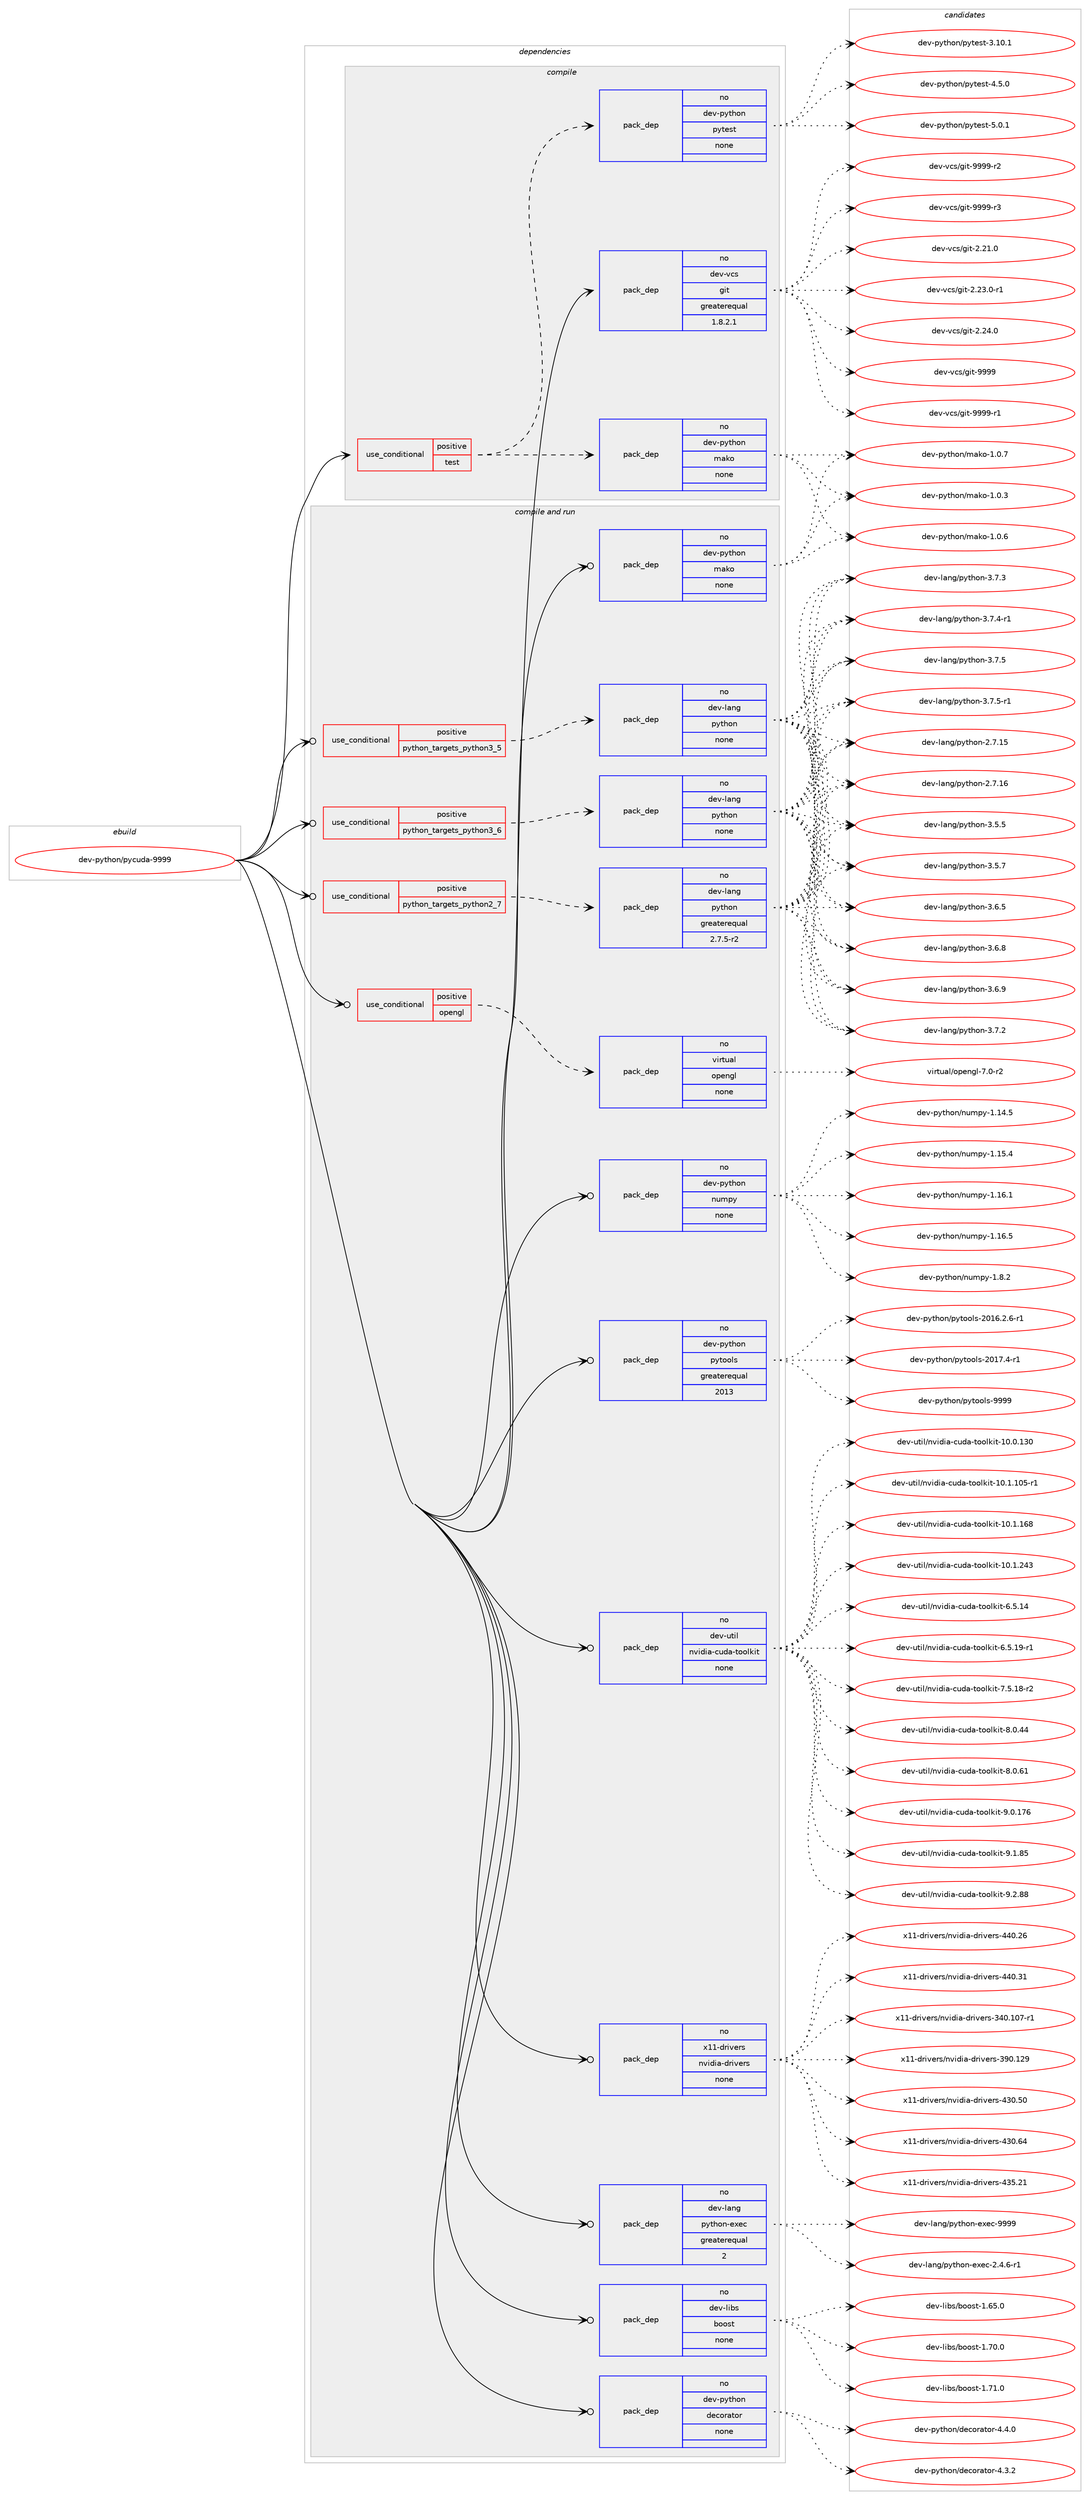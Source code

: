 digraph prolog {

# *************
# Graph options
# *************

newrank=true;
concentrate=true;
compound=true;
graph [rankdir=LR,fontname=Helvetica,fontsize=10,ranksep=1.5];#, ranksep=2.5, nodesep=0.2];
edge  [arrowhead=vee];
node  [fontname=Helvetica,fontsize=10];

# **********
# The ebuild
# **********

subgraph cluster_leftcol {
color=gray;
rank=same;
label=<<i>ebuild</i>>;
id [label="dev-python/pycuda-9999", color=red, width=4, href="../dev-python/pycuda-9999.svg"];
}

# ****************
# The dependencies
# ****************

subgraph cluster_midcol {
color=gray;
label=<<i>dependencies</i>>;
subgraph cluster_compile {
fillcolor="#eeeeee";
style=filled;
label=<<i>compile</i>>;
subgraph cond145599 {
dependency625079 [label=<<TABLE BORDER="0" CELLBORDER="1" CELLSPACING="0" CELLPADDING="4"><TR><TD ROWSPAN="3" CELLPADDING="10">use_conditional</TD></TR><TR><TD>positive</TD></TR><TR><TD>test</TD></TR></TABLE>>, shape=none, color=red];
subgraph pack467636 {
dependency625080 [label=<<TABLE BORDER="0" CELLBORDER="1" CELLSPACING="0" CELLPADDING="4" WIDTH="220"><TR><TD ROWSPAN="6" CELLPADDING="30">pack_dep</TD></TR><TR><TD WIDTH="110">no</TD></TR><TR><TD>dev-python</TD></TR><TR><TD>mako</TD></TR><TR><TD>none</TD></TR><TR><TD></TD></TR></TABLE>>, shape=none, color=blue];
}
dependency625079:e -> dependency625080:w [weight=20,style="dashed",arrowhead="vee"];
subgraph pack467637 {
dependency625081 [label=<<TABLE BORDER="0" CELLBORDER="1" CELLSPACING="0" CELLPADDING="4" WIDTH="220"><TR><TD ROWSPAN="6" CELLPADDING="30">pack_dep</TD></TR><TR><TD WIDTH="110">no</TD></TR><TR><TD>dev-python</TD></TR><TR><TD>pytest</TD></TR><TR><TD>none</TD></TR><TR><TD></TD></TR></TABLE>>, shape=none, color=blue];
}
dependency625079:e -> dependency625081:w [weight=20,style="dashed",arrowhead="vee"];
}
id:e -> dependency625079:w [weight=20,style="solid",arrowhead="vee"];
subgraph pack467638 {
dependency625082 [label=<<TABLE BORDER="0" CELLBORDER="1" CELLSPACING="0" CELLPADDING="4" WIDTH="220"><TR><TD ROWSPAN="6" CELLPADDING="30">pack_dep</TD></TR><TR><TD WIDTH="110">no</TD></TR><TR><TD>dev-vcs</TD></TR><TR><TD>git</TD></TR><TR><TD>greaterequal</TD></TR><TR><TD>1.8.2.1</TD></TR></TABLE>>, shape=none, color=blue];
}
id:e -> dependency625082:w [weight=20,style="solid",arrowhead="vee"];
}
subgraph cluster_compileandrun {
fillcolor="#eeeeee";
style=filled;
label=<<i>compile and run</i>>;
subgraph cond145600 {
dependency625083 [label=<<TABLE BORDER="0" CELLBORDER="1" CELLSPACING="0" CELLPADDING="4"><TR><TD ROWSPAN="3" CELLPADDING="10">use_conditional</TD></TR><TR><TD>positive</TD></TR><TR><TD>opengl</TD></TR></TABLE>>, shape=none, color=red];
subgraph pack467639 {
dependency625084 [label=<<TABLE BORDER="0" CELLBORDER="1" CELLSPACING="0" CELLPADDING="4" WIDTH="220"><TR><TD ROWSPAN="6" CELLPADDING="30">pack_dep</TD></TR><TR><TD WIDTH="110">no</TD></TR><TR><TD>virtual</TD></TR><TR><TD>opengl</TD></TR><TR><TD>none</TD></TR><TR><TD></TD></TR></TABLE>>, shape=none, color=blue];
}
dependency625083:e -> dependency625084:w [weight=20,style="dashed",arrowhead="vee"];
}
id:e -> dependency625083:w [weight=20,style="solid",arrowhead="odotvee"];
subgraph cond145601 {
dependency625085 [label=<<TABLE BORDER="0" CELLBORDER="1" CELLSPACING="0" CELLPADDING="4"><TR><TD ROWSPAN="3" CELLPADDING="10">use_conditional</TD></TR><TR><TD>positive</TD></TR><TR><TD>python_targets_python2_7</TD></TR></TABLE>>, shape=none, color=red];
subgraph pack467640 {
dependency625086 [label=<<TABLE BORDER="0" CELLBORDER="1" CELLSPACING="0" CELLPADDING="4" WIDTH="220"><TR><TD ROWSPAN="6" CELLPADDING="30">pack_dep</TD></TR><TR><TD WIDTH="110">no</TD></TR><TR><TD>dev-lang</TD></TR><TR><TD>python</TD></TR><TR><TD>greaterequal</TD></TR><TR><TD>2.7.5-r2</TD></TR></TABLE>>, shape=none, color=blue];
}
dependency625085:e -> dependency625086:w [weight=20,style="dashed",arrowhead="vee"];
}
id:e -> dependency625085:w [weight=20,style="solid",arrowhead="odotvee"];
subgraph cond145602 {
dependency625087 [label=<<TABLE BORDER="0" CELLBORDER="1" CELLSPACING="0" CELLPADDING="4"><TR><TD ROWSPAN="3" CELLPADDING="10">use_conditional</TD></TR><TR><TD>positive</TD></TR><TR><TD>python_targets_python3_5</TD></TR></TABLE>>, shape=none, color=red];
subgraph pack467641 {
dependency625088 [label=<<TABLE BORDER="0" CELLBORDER="1" CELLSPACING="0" CELLPADDING="4" WIDTH="220"><TR><TD ROWSPAN="6" CELLPADDING="30">pack_dep</TD></TR><TR><TD WIDTH="110">no</TD></TR><TR><TD>dev-lang</TD></TR><TR><TD>python</TD></TR><TR><TD>none</TD></TR><TR><TD></TD></TR></TABLE>>, shape=none, color=blue];
}
dependency625087:e -> dependency625088:w [weight=20,style="dashed",arrowhead="vee"];
}
id:e -> dependency625087:w [weight=20,style="solid",arrowhead="odotvee"];
subgraph cond145603 {
dependency625089 [label=<<TABLE BORDER="0" CELLBORDER="1" CELLSPACING="0" CELLPADDING="4"><TR><TD ROWSPAN="3" CELLPADDING="10">use_conditional</TD></TR><TR><TD>positive</TD></TR><TR><TD>python_targets_python3_6</TD></TR></TABLE>>, shape=none, color=red];
subgraph pack467642 {
dependency625090 [label=<<TABLE BORDER="0" CELLBORDER="1" CELLSPACING="0" CELLPADDING="4" WIDTH="220"><TR><TD ROWSPAN="6" CELLPADDING="30">pack_dep</TD></TR><TR><TD WIDTH="110">no</TD></TR><TR><TD>dev-lang</TD></TR><TR><TD>python</TD></TR><TR><TD>none</TD></TR><TR><TD></TD></TR></TABLE>>, shape=none, color=blue];
}
dependency625089:e -> dependency625090:w [weight=20,style="dashed",arrowhead="vee"];
}
id:e -> dependency625089:w [weight=20,style="solid",arrowhead="odotvee"];
subgraph pack467643 {
dependency625091 [label=<<TABLE BORDER="0" CELLBORDER="1" CELLSPACING="0" CELLPADDING="4" WIDTH="220"><TR><TD ROWSPAN="6" CELLPADDING="30">pack_dep</TD></TR><TR><TD WIDTH="110">no</TD></TR><TR><TD>dev-lang</TD></TR><TR><TD>python-exec</TD></TR><TR><TD>greaterequal</TD></TR><TR><TD>2</TD></TR></TABLE>>, shape=none, color=blue];
}
id:e -> dependency625091:w [weight=20,style="solid",arrowhead="odotvee"];
subgraph pack467644 {
dependency625092 [label=<<TABLE BORDER="0" CELLBORDER="1" CELLSPACING="0" CELLPADDING="4" WIDTH="220"><TR><TD ROWSPAN="6" CELLPADDING="30">pack_dep</TD></TR><TR><TD WIDTH="110">no</TD></TR><TR><TD>dev-libs</TD></TR><TR><TD>boost</TD></TR><TR><TD>none</TD></TR><TR><TD></TD></TR></TABLE>>, shape=none, color=blue];
}
id:e -> dependency625092:w [weight=20,style="solid",arrowhead="odotvee"];
subgraph pack467645 {
dependency625093 [label=<<TABLE BORDER="0" CELLBORDER="1" CELLSPACING="0" CELLPADDING="4" WIDTH="220"><TR><TD ROWSPAN="6" CELLPADDING="30">pack_dep</TD></TR><TR><TD WIDTH="110">no</TD></TR><TR><TD>dev-python</TD></TR><TR><TD>decorator</TD></TR><TR><TD>none</TD></TR><TR><TD></TD></TR></TABLE>>, shape=none, color=blue];
}
id:e -> dependency625093:w [weight=20,style="solid",arrowhead="odotvee"];
subgraph pack467646 {
dependency625094 [label=<<TABLE BORDER="0" CELLBORDER="1" CELLSPACING="0" CELLPADDING="4" WIDTH="220"><TR><TD ROWSPAN="6" CELLPADDING="30">pack_dep</TD></TR><TR><TD WIDTH="110">no</TD></TR><TR><TD>dev-python</TD></TR><TR><TD>mako</TD></TR><TR><TD>none</TD></TR><TR><TD></TD></TR></TABLE>>, shape=none, color=blue];
}
id:e -> dependency625094:w [weight=20,style="solid",arrowhead="odotvee"];
subgraph pack467647 {
dependency625095 [label=<<TABLE BORDER="0" CELLBORDER="1" CELLSPACING="0" CELLPADDING="4" WIDTH="220"><TR><TD ROWSPAN="6" CELLPADDING="30">pack_dep</TD></TR><TR><TD WIDTH="110">no</TD></TR><TR><TD>dev-python</TD></TR><TR><TD>numpy</TD></TR><TR><TD>none</TD></TR><TR><TD></TD></TR></TABLE>>, shape=none, color=blue];
}
id:e -> dependency625095:w [weight=20,style="solid",arrowhead="odotvee"];
subgraph pack467648 {
dependency625096 [label=<<TABLE BORDER="0" CELLBORDER="1" CELLSPACING="0" CELLPADDING="4" WIDTH="220"><TR><TD ROWSPAN="6" CELLPADDING="30">pack_dep</TD></TR><TR><TD WIDTH="110">no</TD></TR><TR><TD>dev-python</TD></TR><TR><TD>pytools</TD></TR><TR><TD>greaterequal</TD></TR><TR><TD>2013</TD></TR></TABLE>>, shape=none, color=blue];
}
id:e -> dependency625096:w [weight=20,style="solid",arrowhead="odotvee"];
subgraph pack467649 {
dependency625097 [label=<<TABLE BORDER="0" CELLBORDER="1" CELLSPACING="0" CELLPADDING="4" WIDTH="220"><TR><TD ROWSPAN="6" CELLPADDING="30">pack_dep</TD></TR><TR><TD WIDTH="110">no</TD></TR><TR><TD>dev-util</TD></TR><TR><TD>nvidia-cuda-toolkit</TD></TR><TR><TD>none</TD></TR><TR><TD></TD></TR></TABLE>>, shape=none, color=blue];
}
id:e -> dependency625097:w [weight=20,style="solid",arrowhead="odotvee"];
subgraph pack467650 {
dependency625098 [label=<<TABLE BORDER="0" CELLBORDER="1" CELLSPACING="0" CELLPADDING="4" WIDTH="220"><TR><TD ROWSPAN="6" CELLPADDING="30">pack_dep</TD></TR><TR><TD WIDTH="110">no</TD></TR><TR><TD>x11-drivers</TD></TR><TR><TD>nvidia-drivers</TD></TR><TR><TD>none</TD></TR><TR><TD></TD></TR></TABLE>>, shape=none, color=blue];
}
id:e -> dependency625098:w [weight=20,style="solid",arrowhead="odotvee"];
}
subgraph cluster_run {
fillcolor="#eeeeee";
style=filled;
label=<<i>run</i>>;
}
}

# **************
# The candidates
# **************

subgraph cluster_choices {
rank=same;
color=gray;
label=<<i>candidates</i>>;

subgraph choice467636 {
color=black;
nodesep=1;
choice100101118451121211161041111104710997107111454946484651 [label="dev-python/mako-1.0.3", color=red, width=4,href="../dev-python/mako-1.0.3.svg"];
choice100101118451121211161041111104710997107111454946484654 [label="dev-python/mako-1.0.6", color=red, width=4,href="../dev-python/mako-1.0.6.svg"];
choice100101118451121211161041111104710997107111454946484655 [label="dev-python/mako-1.0.7", color=red, width=4,href="../dev-python/mako-1.0.7.svg"];
dependency625080:e -> choice100101118451121211161041111104710997107111454946484651:w [style=dotted,weight="100"];
dependency625080:e -> choice100101118451121211161041111104710997107111454946484654:w [style=dotted,weight="100"];
dependency625080:e -> choice100101118451121211161041111104710997107111454946484655:w [style=dotted,weight="100"];
}
subgraph choice467637 {
color=black;
nodesep=1;
choice100101118451121211161041111104711212111610111511645514649484649 [label="dev-python/pytest-3.10.1", color=red, width=4,href="../dev-python/pytest-3.10.1.svg"];
choice1001011184511212111610411111047112121116101115116455246534648 [label="dev-python/pytest-4.5.0", color=red, width=4,href="../dev-python/pytest-4.5.0.svg"];
choice1001011184511212111610411111047112121116101115116455346484649 [label="dev-python/pytest-5.0.1", color=red, width=4,href="../dev-python/pytest-5.0.1.svg"];
dependency625081:e -> choice100101118451121211161041111104711212111610111511645514649484649:w [style=dotted,weight="100"];
dependency625081:e -> choice1001011184511212111610411111047112121116101115116455246534648:w [style=dotted,weight="100"];
dependency625081:e -> choice1001011184511212111610411111047112121116101115116455346484649:w [style=dotted,weight="100"];
}
subgraph choice467638 {
color=black;
nodesep=1;
choice10010111845118991154710310511645504650494648 [label="dev-vcs/git-2.21.0", color=red, width=4,href="../dev-vcs/git-2.21.0.svg"];
choice100101118451189911547103105116455046505146484511449 [label="dev-vcs/git-2.23.0-r1", color=red, width=4,href="../dev-vcs/git-2.23.0-r1.svg"];
choice10010111845118991154710310511645504650524648 [label="dev-vcs/git-2.24.0", color=red, width=4,href="../dev-vcs/git-2.24.0.svg"];
choice1001011184511899115471031051164557575757 [label="dev-vcs/git-9999", color=red, width=4,href="../dev-vcs/git-9999.svg"];
choice10010111845118991154710310511645575757574511449 [label="dev-vcs/git-9999-r1", color=red, width=4,href="../dev-vcs/git-9999-r1.svg"];
choice10010111845118991154710310511645575757574511450 [label="dev-vcs/git-9999-r2", color=red, width=4,href="../dev-vcs/git-9999-r2.svg"];
choice10010111845118991154710310511645575757574511451 [label="dev-vcs/git-9999-r3", color=red, width=4,href="../dev-vcs/git-9999-r3.svg"];
dependency625082:e -> choice10010111845118991154710310511645504650494648:w [style=dotted,weight="100"];
dependency625082:e -> choice100101118451189911547103105116455046505146484511449:w [style=dotted,weight="100"];
dependency625082:e -> choice10010111845118991154710310511645504650524648:w [style=dotted,weight="100"];
dependency625082:e -> choice1001011184511899115471031051164557575757:w [style=dotted,weight="100"];
dependency625082:e -> choice10010111845118991154710310511645575757574511449:w [style=dotted,weight="100"];
dependency625082:e -> choice10010111845118991154710310511645575757574511450:w [style=dotted,weight="100"];
dependency625082:e -> choice10010111845118991154710310511645575757574511451:w [style=dotted,weight="100"];
}
subgraph choice467639 {
color=black;
nodesep=1;
choice1181051141161179710847111112101110103108455546484511450 [label="virtual/opengl-7.0-r2", color=red, width=4,href="../virtual/opengl-7.0-r2.svg"];
dependency625084:e -> choice1181051141161179710847111112101110103108455546484511450:w [style=dotted,weight="100"];
}
subgraph choice467640 {
color=black;
nodesep=1;
choice10010111845108971101034711212111610411111045504655464953 [label="dev-lang/python-2.7.15", color=red, width=4,href="../dev-lang/python-2.7.15.svg"];
choice10010111845108971101034711212111610411111045504655464954 [label="dev-lang/python-2.7.16", color=red, width=4,href="../dev-lang/python-2.7.16.svg"];
choice100101118451089711010347112121116104111110455146534653 [label="dev-lang/python-3.5.5", color=red, width=4,href="../dev-lang/python-3.5.5.svg"];
choice100101118451089711010347112121116104111110455146534655 [label="dev-lang/python-3.5.7", color=red, width=4,href="../dev-lang/python-3.5.7.svg"];
choice100101118451089711010347112121116104111110455146544653 [label="dev-lang/python-3.6.5", color=red, width=4,href="../dev-lang/python-3.6.5.svg"];
choice100101118451089711010347112121116104111110455146544656 [label="dev-lang/python-3.6.8", color=red, width=4,href="../dev-lang/python-3.6.8.svg"];
choice100101118451089711010347112121116104111110455146544657 [label="dev-lang/python-3.6.9", color=red, width=4,href="../dev-lang/python-3.6.9.svg"];
choice100101118451089711010347112121116104111110455146554650 [label="dev-lang/python-3.7.2", color=red, width=4,href="../dev-lang/python-3.7.2.svg"];
choice100101118451089711010347112121116104111110455146554651 [label="dev-lang/python-3.7.3", color=red, width=4,href="../dev-lang/python-3.7.3.svg"];
choice1001011184510897110103471121211161041111104551465546524511449 [label="dev-lang/python-3.7.4-r1", color=red, width=4,href="../dev-lang/python-3.7.4-r1.svg"];
choice100101118451089711010347112121116104111110455146554653 [label="dev-lang/python-3.7.5", color=red, width=4,href="../dev-lang/python-3.7.5.svg"];
choice1001011184510897110103471121211161041111104551465546534511449 [label="dev-lang/python-3.7.5-r1", color=red, width=4,href="../dev-lang/python-3.7.5-r1.svg"];
dependency625086:e -> choice10010111845108971101034711212111610411111045504655464953:w [style=dotted,weight="100"];
dependency625086:e -> choice10010111845108971101034711212111610411111045504655464954:w [style=dotted,weight="100"];
dependency625086:e -> choice100101118451089711010347112121116104111110455146534653:w [style=dotted,weight="100"];
dependency625086:e -> choice100101118451089711010347112121116104111110455146534655:w [style=dotted,weight="100"];
dependency625086:e -> choice100101118451089711010347112121116104111110455146544653:w [style=dotted,weight="100"];
dependency625086:e -> choice100101118451089711010347112121116104111110455146544656:w [style=dotted,weight="100"];
dependency625086:e -> choice100101118451089711010347112121116104111110455146544657:w [style=dotted,weight="100"];
dependency625086:e -> choice100101118451089711010347112121116104111110455146554650:w [style=dotted,weight="100"];
dependency625086:e -> choice100101118451089711010347112121116104111110455146554651:w [style=dotted,weight="100"];
dependency625086:e -> choice1001011184510897110103471121211161041111104551465546524511449:w [style=dotted,weight="100"];
dependency625086:e -> choice100101118451089711010347112121116104111110455146554653:w [style=dotted,weight="100"];
dependency625086:e -> choice1001011184510897110103471121211161041111104551465546534511449:w [style=dotted,weight="100"];
}
subgraph choice467641 {
color=black;
nodesep=1;
choice10010111845108971101034711212111610411111045504655464953 [label="dev-lang/python-2.7.15", color=red, width=4,href="../dev-lang/python-2.7.15.svg"];
choice10010111845108971101034711212111610411111045504655464954 [label="dev-lang/python-2.7.16", color=red, width=4,href="../dev-lang/python-2.7.16.svg"];
choice100101118451089711010347112121116104111110455146534653 [label="dev-lang/python-3.5.5", color=red, width=4,href="../dev-lang/python-3.5.5.svg"];
choice100101118451089711010347112121116104111110455146534655 [label="dev-lang/python-3.5.7", color=red, width=4,href="../dev-lang/python-3.5.7.svg"];
choice100101118451089711010347112121116104111110455146544653 [label="dev-lang/python-3.6.5", color=red, width=4,href="../dev-lang/python-3.6.5.svg"];
choice100101118451089711010347112121116104111110455146544656 [label="dev-lang/python-3.6.8", color=red, width=4,href="../dev-lang/python-3.6.8.svg"];
choice100101118451089711010347112121116104111110455146544657 [label="dev-lang/python-3.6.9", color=red, width=4,href="../dev-lang/python-3.6.9.svg"];
choice100101118451089711010347112121116104111110455146554650 [label="dev-lang/python-3.7.2", color=red, width=4,href="../dev-lang/python-3.7.2.svg"];
choice100101118451089711010347112121116104111110455146554651 [label="dev-lang/python-3.7.3", color=red, width=4,href="../dev-lang/python-3.7.3.svg"];
choice1001011184510897110103471121211161041111104551465546524511449 [label="dev-lang/python-3.7.4-r1", color=red, width=4,href="../dev-lang/python-3.7.4-r1.svg"];
choice100101118451089711010347112121116104111110455146554653 [label="dev-lang/python-3.7.5", color=red, width=4,href="../dev-lang/python-3.7.5.svg"];
choice1001011184510897110103471121211161041111104551465546534511449 [label="dev-lang/python-3.7.5-r1", color=red, width=4,href="../dev-lang/python-3.7.5-r1.svg"];
dependency625088:e -> choice10010111845108971101034711212111610411111045504655464953:w [style=dotted,weight="100"];
dependency625088:e -> choice10010111845108971101034711212111610411111045504655464954:w [style=dotted,weight="100"];
dependency625088:e -> choice100101118451089711010347112121116104111110455146534653:w [style=dotted,weight="100"];
dependency625088:e -> choice100101118451089711010347112121116104111110455146534655:w [style=dotted,weight="100"];
dependency625088:e -> choice100101118451089711010347112121116104111110455146544653:w [style=dotted,weight="100"];
dependency625088:e -> choice100101118451089711010347112121116104111110455146544656:w [style=dotted,weight="100"];
dependency625088:e -> choice100101118451089711010347112121116104111110455146544657:w [style=dotted,weight="100"];
dependency625088:e -> choice100101118451089711010347112121116104111110455146554650:w [style=dotted,weight="100"];
dependency625088:e -> choice100101118451089711010347112121116104111110455146554651:w [style=dotted,weight="100"];
dependency625088:e -> choice1001011184510897110103471121211161041111104551465546524511449:w [style=dotted,weight="100"];
dependency625088:e -> choice100101118451089711010347112121116104111110455146554653:w [style=dotted,weight="100"];
dependency625088:e -> choice1001011184510897110103471121211161041111104551465546534511449:w [style=dotted,weight="100"];
}
subgraph choice467642 {
color=black;
nodesep=1;
choice10010111845108971101034711212111610411111045504655464953 [label="dev-lang/python-2.7.15", color=red, width=4,href="../dev-lang/python-2.7.15.svg"];
choice10010111845108971101034711212111610411111045504655464954 [label="dev-lang/python-2.7.16", color=red, width=4,href="../dev-lang/python-2.7.16.svg"];
choice100101118451089711010347112121116104111110455146534653 [label="dev-lang/python-3.5.5", color=red, width=4,href="../dev-lang/python-3.5.5.svg"];
choice100101118451089711010347112121116104111110455146534655 [label="dev-lang/python-3.5.7", color=red, width=4,href="../dev-lang/python-3.5.7.svg"];
choice100101118451089711010347112121116104111110455146544653 [label="dev-lang/python-3.6.5", color=red, width=4,href="../dev-lang/python-3.6.5.svg"];
choice100101118451089711010347112121116104111110455146544656 [label="dev-lang/python-3.6.8", color=red, width=4,href="../dev-lang/python-3.6.8.svg"];
choice100101118451089711010347112121116104111110455146544657 [label="dev-lang/python-3.6.9", color=red, width=4,href="../dev-lang/python-3.6.9.svg"];
choice100101118451089711010347112121116104111110455146554650 [label="dev-lang/python-3.7.2", color=red, width=4,href="../dev-lang/python-3.7.2.svg"];
choice100101118451089711010347112121116104111110455146554651 [label="dev-lang/python-3.7.3", color=red, width=4,href="../dev-lang/python-3.7.3.svg"];
choice1001011184510897110103471121211161041111104551465546524511449 [label="dev-lang/python-3.7.4-r1", color=red, width=4,href="../dev-lang/python-3.7.4-r1.svg"];
choice100101118451089711010347112121116104111110455146554653 [label="dev-lang/python-3.7.5", color=red, width=4,href="../dev-lang/python-3.7.5.svg"];
choice1001011184510897110103471121211161041111104551465546534511449 [label="dev-lang/python-3.7.5-r1", color=red, width=4,href="../dev-lang/python-3.7.5-r1.svg"];
dependency625090:e -> choice10010111845108971101034711212111610411111045504655464953:w [style=dotted,weight="100"];
dependency625090:e -> choice10010111845108971101034711212111610411111045504655464954:w [style=dotted,weight="100"];
dependency625090:e -> choice100101118451089711010347112121116104111110455146534653:w [style=dotted,weight="100"];
dependency625090:e -> choice100101118451089711010347112121116104111110455146534655:w [style=dotted,weight="100"];
dependency625090:e -> choice100101118451089711010347112121116104111110455146544653:w [style=dotted,weight="100"];
dependency625090:e -> choice100101118451089711010347112121116104111110455146544656:w [style=dotted,weight="100"];
dependency625090:e -> choice100101118451089711010347112121116104111110455146544657:w [style=dotted,weight="100"];
dependency625090:e -> choice100101118451089711010347112121116104111110455146554650:w [style=dotted,weight="100"];
dependency625090:e -> choice100101118451089711010347112121116104111110455146554651:w [style=dotted,weight="100"];
dependency625090:e -> choice1001011184510897110103471121211161041111104551465546524511449:w [style=dotted,weight="100"];
dependency625090:e -> choice100101118451089711010347112121116104111110455146554653:w [style=dotted,weight="100"];
dependency625090:e -> choice1001011184510897110103471121211161041111104551465546534511449:w [style=dotted,weight="100"];
}
subgraph choice467643 {
color=black;
nodesep=1;
choice10010111845108971101034711212111610411111045101120101994550465246544511449 [label="dev-lang/python-exec-2.4.6-r1", color=red, width=4,href="../dev-lang/python-exec-2.4.6-r1.svg"];
choice10010111845108971101034711212111610411111045101120101994557575757 [label="dev-lang/python-exec-9999", color=red, width=4,href="../dev-lang/python-exec-9999.svg"];
dependency625091:e -> choice10010111845108971101034711212111610411111045101120101994550465246544511449:w [style=dotted,weight="100"];
dependency625091:e -> choice10010111845108971101034711212111610411111045101120101994557575757:w [style=dotted,weight="100"];
}
subgraph choice467644 {
color=black;
nodesep=1;
choice1001011184510810598115479811111111511645494654534648 [label="dev-libs/boost-1.65.0", color=red, width=4,href="../dev-libs/boost-1.65.0.svg"];
choice1001011184510810598115479811111111511645494655484648 [label="dev-libs/boost-1.70.0", color=red, width=4,href="../dev-libs/boost-1.70.0.svg"];
choice1001011184510810598115479811111111511645494655494648 [label="dev-libs/boost-1.71.0", color=red, width=4,href="../dev-libs/boost-1.71.0.svg"];
dependency625092:e -> choice1001011184510810598115479811111111511645494654534648:w [style=dotted,weight="100"];
dependency625092:e -> choice1001011184510810598115479811111111511645494655484648:w [style=dotted,weight="100"];
dependency625092:e -> choice1001011184510810598115479811111111511645494655494648:w [style=dotted,weight="100"];
}
subgraph choice467645 {
color=black;
nodesep=1;
choice10010111845112121116104111110471001019911111497116111114455246514650 [label="dev-python/decorator-4.3.2", color=red, width=4,href="../dev-python/decorator-4.3.2.svg"];
choice10010111845112121116104111110471001019911111497116111114455246524648 [label="dev-python/decorator-4.4.0", color=red, width=4,href="../dev-python/decorator-4.4.0.svg"];
dependency625093:e -> choice10010111845112121116104111110471001019911111497116111114455246514650:w [style=dotted,weight="100"];
dependency625093:e -> choice10010111845112121116104111110471001019911111497116111114455246524648:w [style=dotted,weight="100"];
}
subgraph choice467646 {
color=black;
nodesep=1;
choice100101118451121211161041111104710997107111454946484651 [label="dev-python/mako-1.0.3", color=red, width=4,href="../dev-python/mako-1.0.3.svg"];
choice100101118451121211161041111104710997107111454946484654 [label="dev-python/mako-1.0.6", color=red, width=4,href="../dev-python/mako-1.0.6.svg"];
choice100101118451121211161041111104710997107111454946484655 [label="dev-python/mako-1.0.7", color=red, width=4,href="../dev-python/mako-1.0.7.svg"];
dependency625094:e -> choice100101118451121211161041111104710997107111454946484651:w [style=dotted,weight="100"];
dependency625094:e -> choice100101118451121211161041111104710997107111454946484654:w [style=dotted,weight="100"];
dependency625094:e -> choice100101118451121211161041111104710997107111454946484655:w [style=dotted,weight="100"];
}
subgraph choice467647 {
color=black;
nodesep=1;
choice100101118451121211161041111104711011710911212145494649524653 [label="dev-python/numpy-1.14.5", color=red, width=4,href="../dev-python/numpy-1.14.5.svg"];
choice100101118451121211161041111104711011710911212145494649534652 [label="dev-python/numpy-1.15.4", color=red, width=4,href="../dev-python/numpy-1.15.4.svg"];
choice100101118451121211161041111104711011710911212145494649544649 [label="dev-python/numpy-1.16.1", color=red, width=4,href="../dev-python/numpy-1.16.1.svg"];
choice100101118451121211161041111104711011710911212145494649544653 [label="dev-python/numpy-1.16.5", color=red, width=4,href="../dev-python/numpy-1.16.5.svg"];
choice1001011184511212111610411111047110117109112121454946564650 [label="dev-python/numpy-1.8.2", color=red, width=4,href="../dev-python/numpy-1.8.2.svg"];
dependency625095:e -> choice100101118451121211161041111104711011710911212145494649524653:w [style=dotted,weight="100"];
dependency625095:e -> choice100101118451121211161041111104711011710911212145494649534652:w [style=dotted,weight="100"];
dependency625095:e -> choice100101118451121211161041111104711011710911212145494649544649:w [style=dotted,weight="100"];
dependency625095:e -> choice100101118451121211161041111104711011710911212145494649544653:w [style=dotted,weight="100"];
dependency625095:e -> choice1001011184511212111610411111047110117109112121454946564650:w [style=dotted,weight="100"];
}
subgraph choice467648 {
color=black;
nodesep=1;
choice10010111845112121116104111110471121211161111111081154550484954465046544511449 [label="dev-python/pytools-2016.2.6-r1", color=red, width=4,href="../dev-python/pytools-2016.2.6-r1.svg"];
choice1001011184511212111610411111047112121116111111108115455048495546524511449 [label="dev-python/pytools-2017.4-r1", color=red, width=4,href="../dev-python/pytools-2017.4-r1.svg"];
choice10010111845112121116104111110471121211161111111081154557575757 [label="dev-python/pytools-9999", color=red, width=4,href="../dev-python/pytools-9999.svg"];
dependency625096:e -> choice10010111845112121116104111110471121211161111111081154550484954465046544511449:w [style=dotted,weight="100"];
dependency625096:e -> choice1001011184511212111610411111047112121116111111108115455048495546524511449:w [style=dotted,weight="100"];
dependency625096:e -> choice10010111845112121116104111110471121211161111111081154557575757:w [style=dotted,weight="100"];
}
subgraph choice467649 {
color=black;
nodesep=1;
choice10010111845117116105108471101181051001059745991171009745116111111108107105116454948464846495148 [label="dev-util/nvidia-cuda-toolkit-10.0.130", color=red, width=4,href="../dev-util/nvidia-cuda-toolkit-10.0.130.svg"];
choice100101118451171161051084711011810510010597459911710097451161111111081071051164549484649464948534511449 [label="dev-util/nvidia-cuda-toolkit-10.1.105-r1", color=red, width=4,href="../dev-util/nvidia-cuda-toolkit-10.1.105-r1.svg"];
choice10010111845117116105108471101181051001059745991171009745116111111108107105116454948464946495456 [label="dev-util/nvidia-cuda-toolkit-10.1.168", color=red, width=4,href="../dev-util/nvidia-cuda-toolkit-10.1.168.svg"];
choice10010111845117116105108471101181051001059745991171009745116111111108107105116454948464946505251 [label="dev-util/nvidia-cuda-toolkit-10.1.243", color=red, width=4,href="../dev-util/nvidia-cuda-toolkit-10.1.243.svg"];
choice1001011184511711610510847110118105100105974599117100974511611111110810710511645544653464952 [label="dev-util/nvidia-cuda-toolkit-6.5.14", color=red, width=4,href="../dev-util/nvidia-cuda-toolkit-6.5.14.svg"];
choice10010111845117116105108471101181051001059745991171009745116111111108107105116455446534649574511449 [label="dev-util/nvidia-cuda-toolkit-6.5.19-r1", color=red, width=4,href="../dev-util/nvidia-cuda-toolkit-6.5.19-r1.svg"];
choice10010111845117116105108471101181051001059745991171009745116111111108107105116455546534649564511450 [label="dev-util/nvidia-cuda-toolkit-7.5.18-r2", color=red, width=4,href="../dev-util/nvidia-cuda-toolkit-7.5.18-r2.svg"];
choice1001011184511711610510847110118105100105974599117100974511611111110810710511645564648465252 [label="dev-util/nvidia-cuda-toolkit-8.0.44", color=red, width=4,href="../dev-util/nvidia-cuda-toolkit-8.0.44.svg"];
choice1001011184511711610510847110118105100105974599117100974511611111110810710511645564648465449 [label="dev-util/nvidia-cuda-toolkit-8.0.61", color=red, width=4,href="../dev-util/nvidia-cuda-toolkit-8.0.61.svg"];
choice100101118451171161051084711011810510010597459911710097451161111111081071051164557464846495554 [label="dev-util/nvidia-cuda-toolkit-9.0.176", color=red, width=4,href="../dev-util/nvidia-cuda-toolkit-9.0.176.svg"];
choice1001011184511711610510847110118105100105974599117100974511611111110810710511645574649465653 [label="dev-util/nvidia-cuda-toolkit-9.1.85", color=red, width=4,href="../dev-util/nvidia-cuda-toolkit-9.1.85.svg"];
choice1001011184511711610510847110118105100105974599117100974511611111110810710511645574650465656 [label="dev-util/nvidia-cuda-toolkit-9.2.88", color=red, width=4,href="../dev-util/nvidia-cuda-toolkit-9.2.88.svg"];
dependency625097:e -> choice10010111845117116105108471101181051001059745991171009745116111111108107105116454948464846495148:w [style=dotted,weight="100"];
dependency625097:e -> choice100101118451171161051084711011810510010597459911710097451161111111081071051164549484649464948534511449:w [style=dotted,weight="100"];
dependency625097:e -> choice10010111845117116105108471101181051001059745991171009745116111111108107105116454948464946495456:w [style=dotted,weight="100"];
dependency625097:e -> choice10010111845117116105108471101181051001059745991171009745116111111108107105116454948464946505251:w [style=dotted,weight="100"];
dependency625097:e -> choice1001011184511711610510847110118105100105974599117100974511611111110810710511645544653464952:w [style=dotted,weight="100"];
dependency625097:e -> choice10010111845117116105108471101181051001059745991171009745116111111108107105116455446534649574511449:w [style=dotted,weight="100"];
dependency625097:e -> choice10010111845117116105108471101181051001059745991171009745116111111108107105116455546534649564511450:w [style=dotted,weight="100"];
dependency625097:e -> choice1001011184511711610510847110118105100105974599117100974511611111110810710511645564648465252:w [style=dotted,weight="100"];
dependency625097:e -> choice1001011184511711610510847110118105100105974599117100974511611111110810710511645564648465449:w [style=dotted,weight="100"];
dependency625097:e -> choice100101118451171161051084711011810510010597459911710097451161111111081071051164557464846495554:w [style=dotted,weight="100"];
dependency625097:e -> choice1001011184511711610510847110118105100105974599117100974511611111110810710511645574649465653:w [style=dotted,weight="100"];
dependency625097:e -> choice1001011184511711610510847110118105100105974599117100974511611111110810710511645574650465656:w [style=dotted,weight="100"];
}
subgraph choice467650 {
color=black;
nodesep=1;
choice12049494510011410511810111411547110118105100105974510011410511810111411545515248464948554511449 [label="x11-drivers/nvidia-drivers-340.107-r1", color=red, width=4,href="../x11-drivers/nvidia-drivers-340.107-r1.svg"];
choice1204949451001141051181011141154711011810510010597451001141051181011141154551574846495057 [label="x11-drivers/nvidia-drivers-390.129", color=red, width=4,href="../x11-drivers/nvidia-drivers-390.129.svg"];
choice12049494510011410511810111411547110118105100105974510011410511810111411545525148465348 [label="x11-drivers/nvidia-drivers-430.50", color=red, width=4,href="../x11-drivers/nvidia-drivers-430.50.svg"];
choice12049494510011410511810111411547110118105100105974510011410511810111411545525148465452 [label="x11-drivers/nvidia-drivers-430.64", color=red, width=4,href="../x11-drivers/nvidia-drivers-430.64.svg"];
choice12049494510011410511810111411547110118105100105974510011410511810111411545525153465049 [label="x11-drivers/nvidia-drivers-435.21", color=red, width=4,href="../x11-drivers/nvidia-drivers-435.21.svg"];
choice12049494510011410511810111411547110118105100105974510011410511810111411545525248465054 [label="x11-drivers/nvidia-drivers-440.26", color=red, width=4,href="../x11-drivers/nvidia-drivers-440.26.svg"];
choice12049494510011410511810111411547110118105100105974510011410511810111411545525248465149 [label="x11-drivers/nvidia-drivers-440.31", color=red, width=4,href="../x11-drivers/nvidia-drivers-440.31.svg"];
dependency625098:e -> choice12049494510011410511810111411547110118105100105974510011410511810111411545515248464948554511449:w [style=dotted,weight="100"];
dependency625098:e -> choice1204949451001141051181011141154711011810510010597451001141051181011141154551574846495057:w [style=dotted,weight="100"];
dependency625098:e -> choice12049494510011410511810111411547110118105100105974510011410511810111411545525148465348:w [style=dotted,weight="100"];
dependency625098:e -> choice12049494510011410511810111411547110118105100105974510011410511810111411545525148465452:w [style=dotted,weight="100"];
dependency625098:e -> choice12049494510011410511810111411547110118105100105974510011410511810111411545525153465049:w [style=dotted,weight="100"];
dependency625098:e -> choice12049494510011410511810111411547110118105100105974510011410511810111411545525248465054:w [style=dotted,weight="100"];
dependency625098:e -> choice12049494510011410511810111411547110118105100105974510011410511810111411545525248465149:w [style=dotted,weight="100"];
}
}

}
